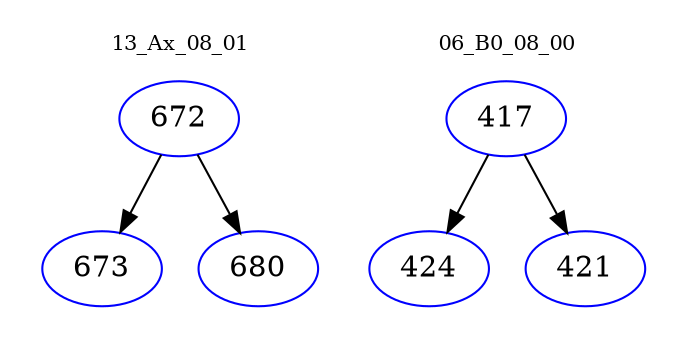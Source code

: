 digraph{
subgraph cluster_0 {
color = white
label = "13_Ax_08_01";
fontsize=10;
T0_672 [label="672", color="blue"]
T0_672 -> T0_673 [color="black"]
T0_673 [label="673", color="blue"]
T0_672 -> T0_680 [color="black"]
T0_680 [label="680", color="blue"]
}
subgraph cluster_1 {
color = white
label = "06_B0_08_00";
fontsize=10;
T1_417 [label="417", color="blue"]
T1_417 -> T1_424 [color="black"]
T1_424 [label="424", color="blue"]
T1_417 -> T1_421 [color="black"]
T1_421 [label="421", color="blue"]
}
}
